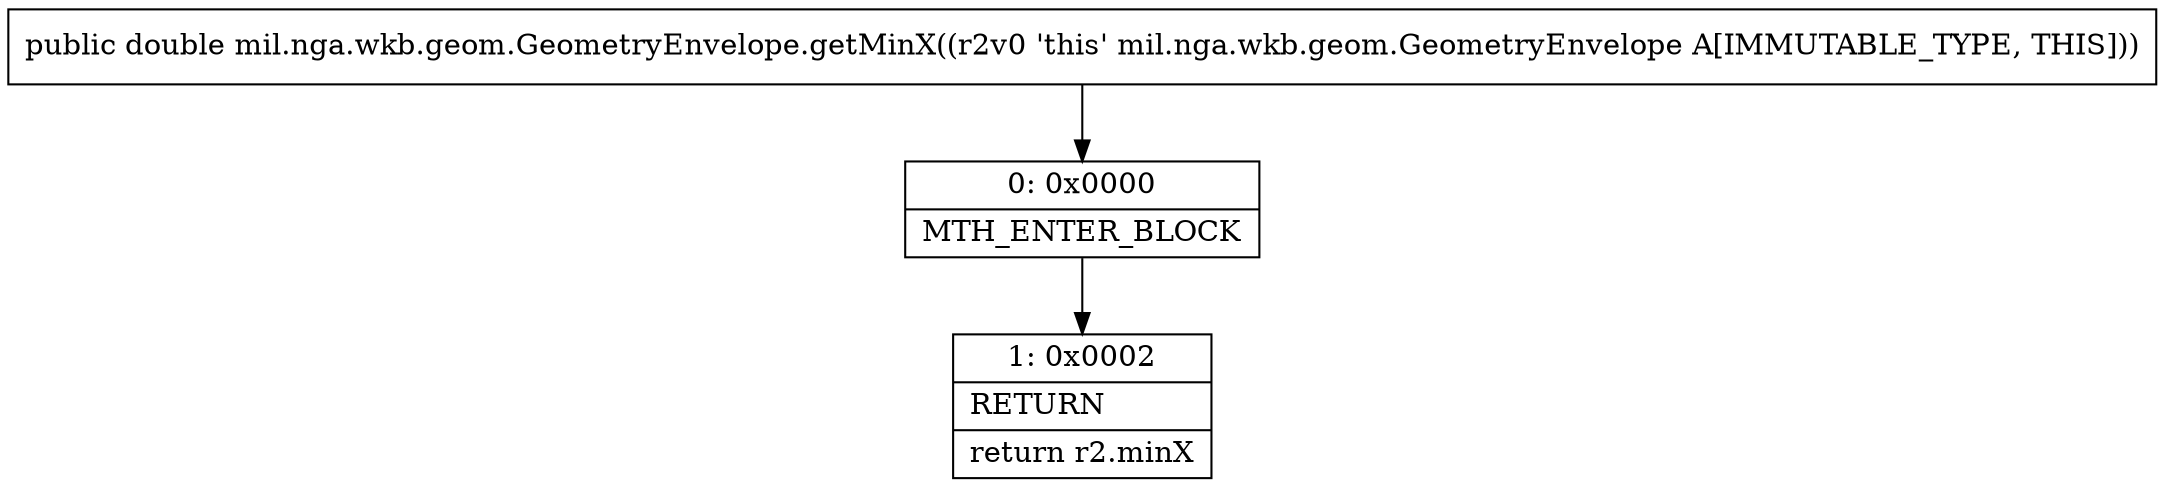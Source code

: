 digraph "CFG formil.nga.wkb.geom.GeometryEnvelope.getMinX()D" {
Node_0 [shape=record,label="{0\:\ 0x0000|MTH_ENTER_BLOCK\l}"];
Node_1 [shape=record,label="{1\:\ 0x0002|RETURN\l|return r2.minX\l}"];
MethodNode[shape=record,label="{public double mil.nga.wkb.geom.GeometryEnvelope.getMinX((r2v0 'this' mil.nga.wkb.geom.GeometryEnvelope A[IMMUTABLE_TYPE, THIS])) }"];
MethodNode -> Node_0;
Node_0 -> Node_1;
}

